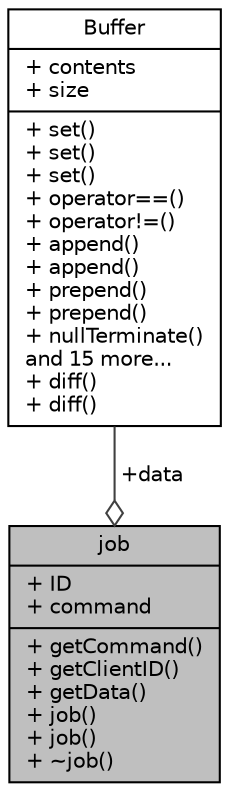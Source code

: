 digraph "job"
{
 // LATEX_PDF_SIZE
  edge [fontname="Helvetica",fontsize="10",labelfontname="Helvetica",labelfontsize="10"];
  node [fontname="Helvetica",fontsize="10",shape=record];
  Node1 [label="{job\n|+ ID\l+ command\l|+ getCommand()\l+ getClientID()\l+ getData()\l+ job()\l+ job()\l+ ~job()\l}",height=0.2,width=0.4,color="black", fillcolor="grey75", style="filled", fontcolor="black",tooltip=" "];
  Node2 -> Node1 [color="grey25",fontsize="10",style="solid",label=" +data" ,arrowhead="odiamond",fontname="Helvetica"];
  Node2 [label="{Buffer\n|+ contents\l+ size\l|+ set()\l+ set()\l+ set()\l+ operator==()\l+ operator!=()\l+ append()\l+ append()\l+ prepend()\l+ prepend()\l+ nullTerminate()\land 15 more...\l+ diff()\l+ diff()\l}",height=0.2,width=0.4,color="black", fillcolor="white", style="filled",URL="$class_buffer.html",tooltip=" "];
}
